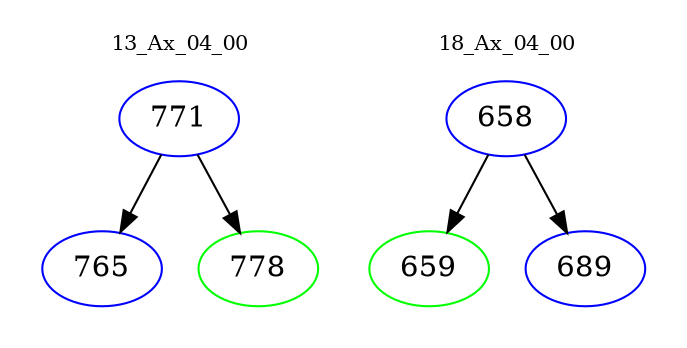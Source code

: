 digraph{
subgraph cluster_0 {
color = white
label = "13_Ax_04_00";
fontsize=10;
T0_771 [label="771", color="blue"]
T0_771 -> T0_765 [color="black"]
T0_765 [label="765", color="blue"]
T0_771 -> T0_778 [color="black"]
T0_778 [label="778", color="green"]
}
subgraph cluster_1 {
color = white
label = "18_Ax_04_00";
fontsize=10;
T1_658 [label="658", color="blue"]
T1_658 -> T1_659 [color="black"]
T1_659 [label="659", color="green"]
T1_658 -> T1_689 [color="black"]
T1_689 [label="689", color="blue"]
}
}
